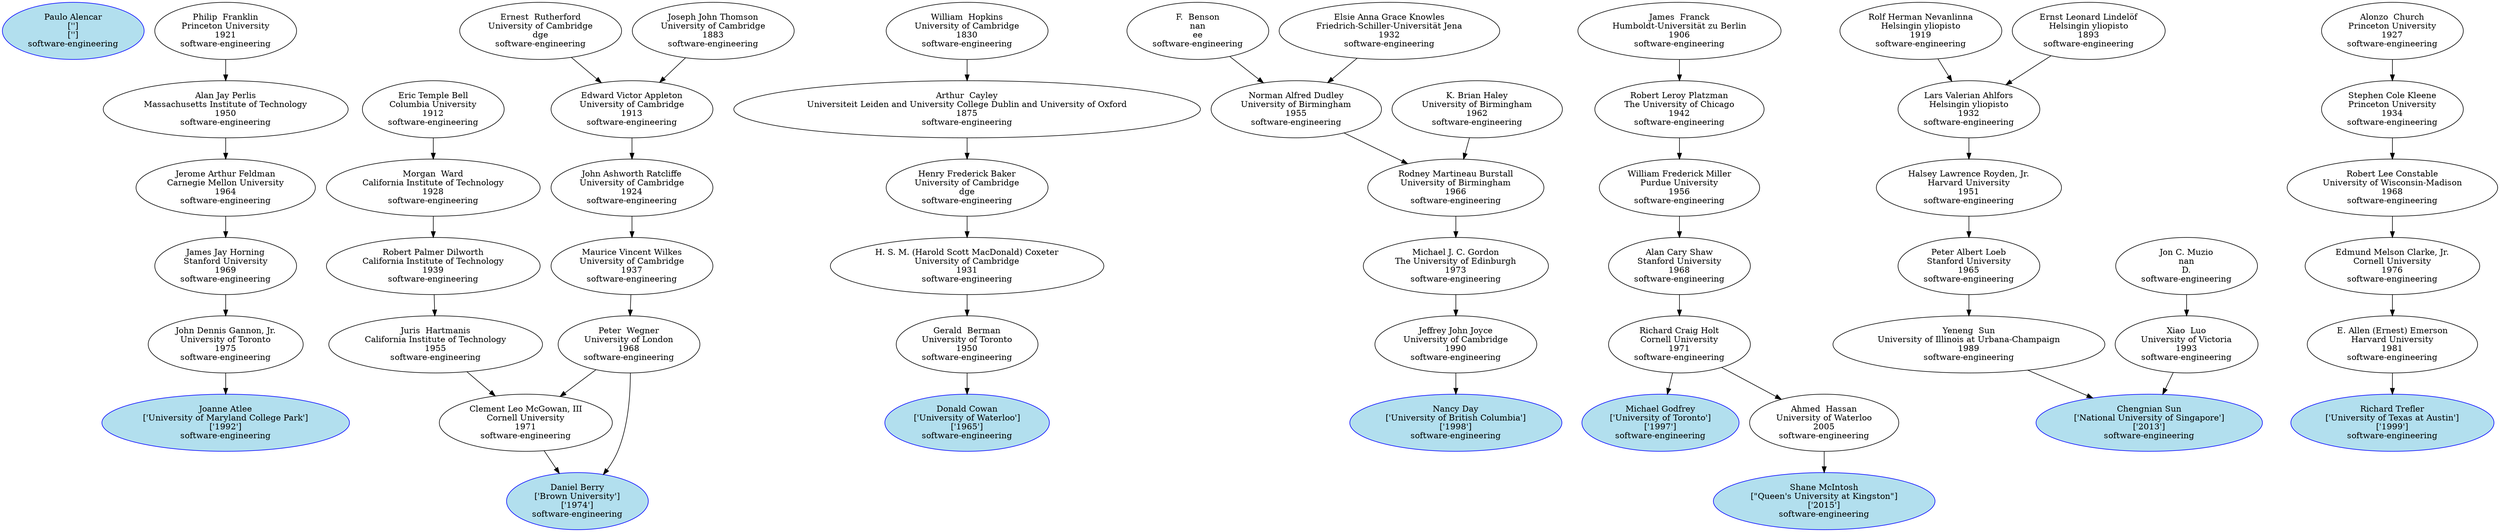 digraph "Academic Genealogy for software-engineering" {
	227840 [label="Paulo Alencar
['']
['']
software-engineering" color=blue fillcolor=lightblue2 style=filled]
	66892 [label="Joanne Atlee
['University of Maryland College Park']
['1992']
software-engineering" color=blue fillcolor=lightblue2 style=filled]
	14473 [label="Daniel Berry
['Brown University']
['1974']
software-engineering" color=blue fillcolor=lightblue2 style=filled]
	66817 [label="Donald Cowan
['University of Waterloo']
['1965']
software-engineering" color=blue fillcolor=lightblue2 style=filled]
	72132 [label="Nancy Day
['University of British Columbia']
['1998']
software-engineering" color=blue fillcolor=lightblue2 style=filled]
	90655 [label="Michael Godfrey
['University of Toronto']
['1997']
software-engineering" color=blue fillcolor=lightblue2 style=filled]
	220043 [label="Shane McIntosh
[\"Queen's University at Kingston\"]
['2015']
software-engineering" color=blue fillcolor=lightblue2 style=filled]
	185328 [label="Chengnian Sun
['National University of Singapore']
['2013']
software-engineering" color=blue fillcolor=lightblue2 style=filled]
	69919 [label="Richard Trefler
['University of Texas at Austin']
['1999']
software-engineering" color=blue fillcolor=lightblue2 style=filled]
	103306 [label="John Dennis Gannon, Jr.
University of Toronto
1975
software-engineering"]
	15166 [label="Peter  Wegner
University of London
1968
software-engineering"]
	13683 [label="Clement Leo McGowan, III
Cornell University
1971
software-engineering"]
	15914 [label="Gerald  Berman
University of Toronto
1950
software-engineering"]
	72125 [label="Jeffrey John Joyce
University of Cambridge
1990
software-engineering"]
	67141 [label="Richard Craig Holt
Cornell University
1971
software-engineering"]
	90657 [label="Ahmed  Hassan
University of Waterloo
2005
software-engineering"]
	4794 [label="Yeneng  Sun
University of Illinois at Urbana-Champaign
1989
software-engineering"]
	72059 [label="Xiao  Luo
University of Victoria
1993
software-engineering"]
	69873 [label="E. Allen (Ernest) Emerson
Harvard University
1981
software-engineering"]
	13815 [label="James Jay Horning
Stanford University
1969
software-engineering"]
	143090 [label="Maurice Vincent Wilkes
University of Cambridge
1937
software-engineering"]
	10404 [label="Juris  Hartmanis
California Institute of Technology
1955
software-engineering"]
	12555 [label="H. S. M. (Harold Scott MacDonald) Coxeter
University of Cambridge
1931
software-engineering"]
	86294 [label="Michael J. C. Gordon
The University of Edinburgh
1973
software-engineering"]
	88103 [label="Alan Cary Shaw
Stanford University
1968
software-engineering"]
	4787 [label="Peter Albert Loeb
Stanford University
1965
software-engineering"]
	72031 [label="Jon C. Muzio
nan
D.
software-engineering"]
	50063 [label="Edmund Melson Clarke, Jr.
Cornell University
1976
software-engineering"]
	13120 [label="Jerome Arthur Feldman
Carnegie Mellon University
1964
software-engineering"]
	147661 [label="John Ashworth Ratcliffe
University of Cambridge
1924
software-engineering"]
	10395 [label="Robert Palmer Dilworth
California Institute of Technology
1939
software-engineering"]
	13135 [label="Henry Frederick Baker
University of Cambridge
dge
software-engineering"]
	102542 [label="Rodney Martineau Burstall
University of Birmingham
1966
software-engineering"]
	88102 [label="William Frederick Miller
Purdue University
1956
software-engineering"]
	8310 [label="Halsey Lawrence Royden, Jr.
Harvard University
1951
software-engineering"]
	9041 [label="Robert Lee Constable
University of Wisconsin-Madison
1968
software-engineering"]
	13112 [label="Alan Jay Perlis
Massachusetts Institute of Technology
1950
software-engineering"]
	112651 [label="Edward Victor Appleton
University of Cambridge
1913
software-engineering"]
	10385 [label="Morgan  Ward
California Institute of Technology
1928
software-engineering"]
	7824 [label="Arthur  Cayley
Universiteit Leiden and University College Dublin and University of Oxford
1875
software-engineering"]
	133637 [label="Norman Alfred Dudley
University of Birmingham
1955
software-engineering"]
	133638 [label="K. Brian Haley
University of Birmingham
1962
software-engineering"]
	128356 [label="Robert Leroy Platzman
The University of Chicago
1942
software-engineering"]
	1430 [label="Lars Valerian Ahlfors
Helsingin yliopisto
1932
software-engineering"]
	8012 [label="Stephen Cole Kleene
Princeton University
1934
software-engineering"]
	1488 [label="Philip  Franklin
Princeton University
1921
software-engineering"]
	50699 [label="Ernest  Rutherford
University of Cambridge
dge
software-engineering"]
	50701 [label="Joseph John Thomson
University of Cambridge
1883
software-engineering"]
	7868 [label="Eric Temple Bell
Columbia University
1912
software-engineering"]
	42016 [label="William  Hopkins
University of Cambridge
1830
software-engineering"]
	170791 [label="F.  Benson
nan
ee
software-engineering"]
	170790 [label="Elsie Anna Grace Knowles
Friedrich-Schiller-Universität Jena
1932
software-engineering"]
	126428 [label="James  Franck
Humboldt-Universität zu Berlin
1906
software-engineering"]
	18689 [label="Rolf Herman Nevanlinna
Helsingin yliopisto
1919
software-engineering"]
	782 [label="Ernst Leonard Lindelöf
Helsingin yliopisto
1893
software-engineering"]
	8011 [label="Alonzo  Church
Princeton University
1927
software-engineering"]
	103306 -> 66892
	15166 -> 14473
	13683 -> 14473
	15914 -> 66817
	72125 -> 72132
	67141 -> 90655
	90657 -> 220043
	4794 -> 185328
	72059 -> 185328
	69873 -> 69919
	13815 -> 103306
	143090 -> 15166
	15166 -> 13683
	10404 -> 13683
	12555 -> 15914
	86294 -> 72125
	88103 -> 67141
	67141 -> 90657
	4787 -> 4794
	72031 -> 72059
	50063 -> 69873
	13120 -> 13815
	147661 -> 143090
	10395 -> 10404
	13135 -> 12555
	102542 -> 86294
	88102 -> 88103
	8310 -> 4787
	9041 -> 50063
	13112 -> 13120
	112651 -> 147661
	10385 -> 10395
	7824 -> 13135
	133637 -> 102542
	133638 -> 102542
	128356 -> 88102
	1430 -> 8310
	8012 -> 9041
	1488 -> 13112
	50699 -> 112651
	50701 -> 112651
	7868 -> 10385
	42016 -> 7824
	170791 -> 133637
	170790 -> 133637
	126428 -> 128356
	18689 -> 1430
	782 -> 1430
	8011 -> 8012
}
